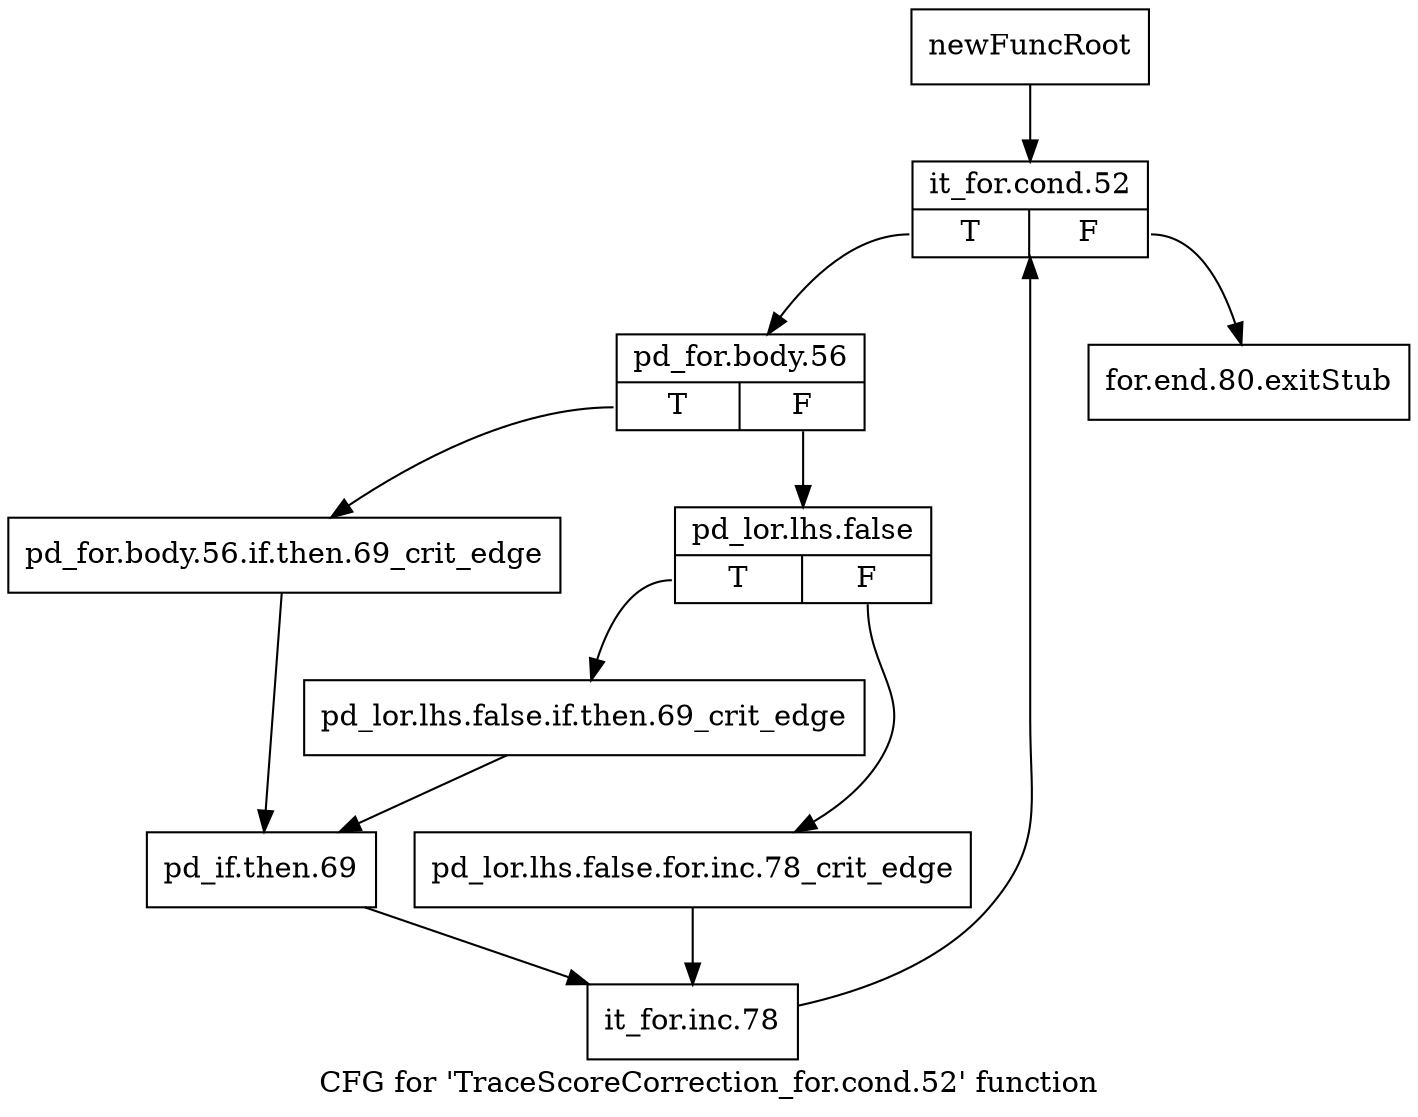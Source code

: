 digraph "CFG for 'TraceScoreCorrection_for.cond.52' function" {
	label="CFG for 'TraceScoreCorrection_for.cond.52' function";

	Node0x314e7c0 [shape=record,label="{newFuncRoot}"];
	Node0x314e7c0 -> Node0x314e860;
	Node0x314e810 [shape=record,label="{for.end.80.exitStub}"];
	Node0x314e860 [shape=record,label="{it_for.cond.52|{<s0>T|<s1>F}}"];
	Node0x314e860:s0 -> Node0x314e8b0;
	Node0x314e860:s1 -> Node0x314e810;
	Node0x314e8b0 [shape=record,label="{pd_for.body.56|{<s0>T|<s1>F}}"];
	Node0x314e8b0:s0 -> Node0x314e9f0;
	Node0x314e8b0:s1 -> Node0x314e900;
	Node0x314e900 [shape=record,label="{pd_lor.lhs.false|{<s0>T|<s1>F}}"];
	Node0x314e900:s0 -> Node0x314e9a0;
	Node0x314e900:s1 -> Node0x314e950;
	Node0x314e950 [shape=record,label="{pd_lor.lhs.false.for.inc.78_crit_edge}"];
	Node0x314e950 -> Node0x314ea90;
	Node0x314e9a0 [shape=record,label="{pd_lor.lhs.false.if.then.69_crit_edge}"];
	Node0x314e9a0 -> Node0x314ea40;
	Node0x314e9f0 [shape=record,label="{pd_for.body.56.if.then.69_crit_edge}"];
	Node0x314e9f0 -> Node0x314ea40;
	Node0x314ea40 [shape=record,label="{pd_if.then.69}"];
	Node0x314ea40 -> Node0x314ea90;
	Node0x314ea90 [shape=record,label="{it_for.inc.78}"];
	Node0x314ea90 -> Node0x314e860;
}
